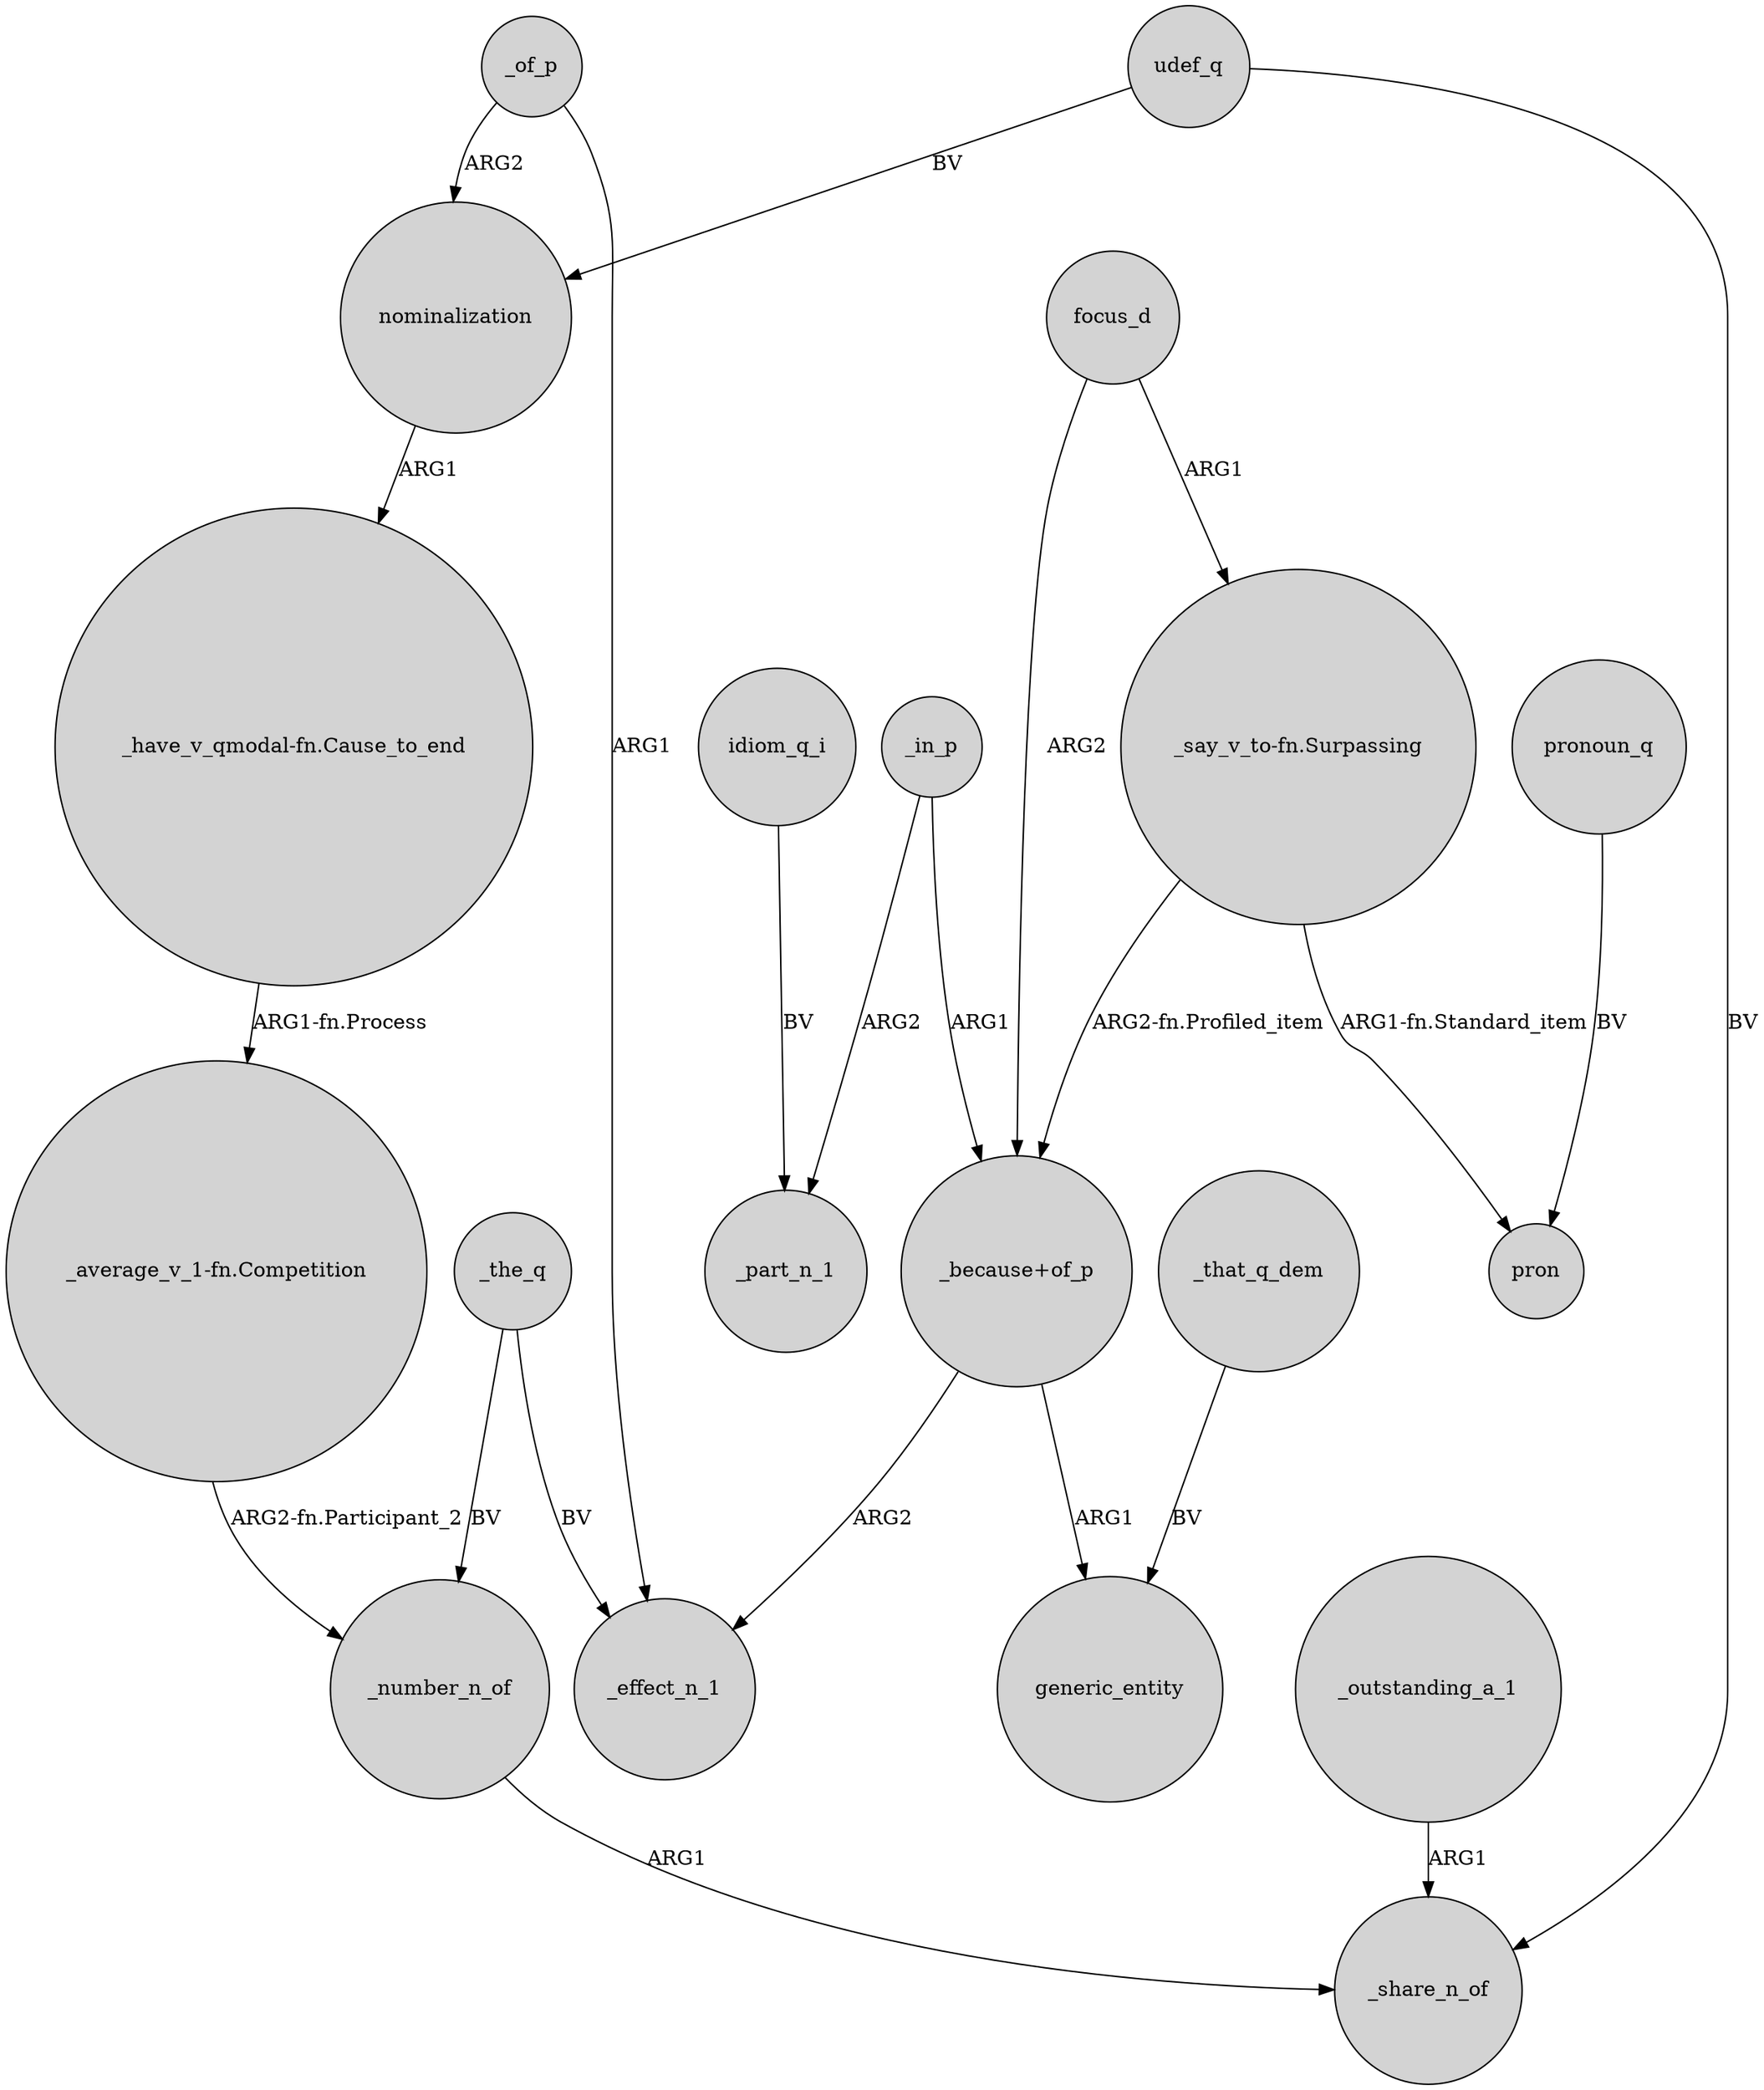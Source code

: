digraph {
	node [shape=circle style=filled]
	_of_p -> _effect_n_1 [label=ARG1]
	_the_q -> _number_n_of [label=BV]
	udef_q -> nominalization [label=BV]
	_in_p -> "_because+of_p" [label=ARG1]
	"_because+of_p" -> _effect_n_1 [label=ARG2]
	_outstanding_a_1 -> _share_n_of [label=ARG1]
	_of_p -> nominalization [label=ARG2]
	pronoun_q -> pron [label=BV]
	_the_q -> _effect_n_1 [label=BV]
	_number_n_of -> _share_n_of [label=ARG1]
	"_average_v_1-fn.Competition" -> _number_n_of [label="ARG2-fn.Participant_2"]
	_in_p -> _part_n_1 [label=ARG2]
	udef_q -> _share_n_of [label=BV]
	focus_d -> "_because+of_p" [label=ARG2]
	"_because+of_p" -> generic_entity [label=ARG1]
	"_say_v_to-fn.Surpassing" -> "_because+of_p" [label="ARG2-fn.Profiled_item"]
	"_have_v_qmodal-fn.Cause_to_end" -> "_average_v_1-fn.Competition" [label="ARG1-fn.Process"]
	idiom_q_i -> _part_n_1 [label=BV]
	focus_d -> "_say_v_to-fn.Surpassing" [label=ARG1]
	nominalization -> "_have_v_qmodal-fn.Cause_to_end" [label=ARG1]
	_that_q_dem -> generic_entity [label=BV]
	"_say_v_to-fn.Surpassing" -> pron [label="ARG1-fn.Standard_item"]
}
